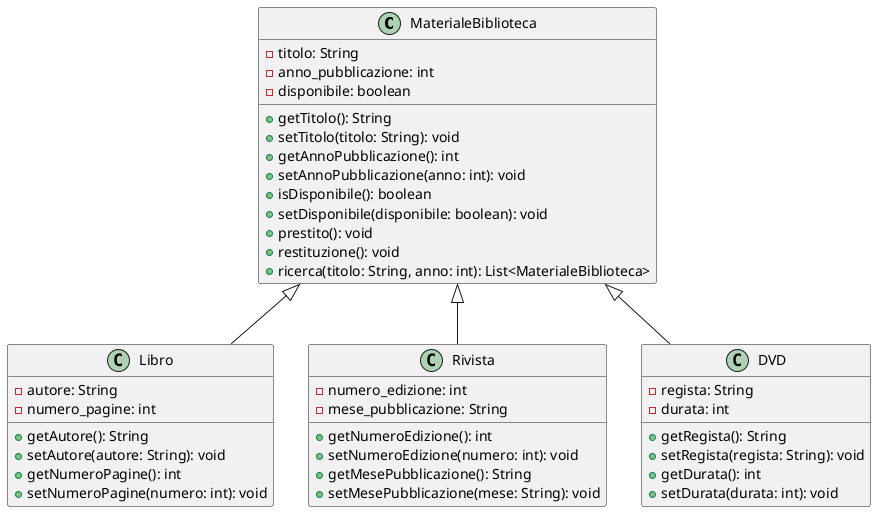 @startuml
class MaterialeBiblioteca {
    - titolo: String
    - anno_pubblicazione: int
    - disponibile: boolean

    + getTitolo(): String
    + setTitolo(titolo: String): void
    + getAnnoPubblicazione(): int
    + setAnnoPubblicazione(anno: int): void
    + isDisponibile(): boolean
    + setDisponibile(disponibile: boolean): void
    + prestito(): void
    + restituzione(): void
    + ricerca(titolo: String, anno: int): List<MaterialeBiblioteca>
}

class Libro {
    - autore: String
    - numero_pagine: int

    + getAutore(): String
    + setAutore(autore: String): void
    + getNumeroPagine(): int
    + setNumeroPagine(numero: int): void
}

class Rivista {
    - numero_edizione: int
    - mese_pubblicazione: String

    + getNumeroEdizione(): int
    + setNumeroEdizione(numero: int): void
    + getMesePubblicazione(): String
    + setMesePubblicazione(mese: String): void
}

class DVD {
    - regista: String
    - durata: int

    + getRegista(): String
    + setRegista(regista: String): void
    + getDurata(): int
    + setDurata(durata: int): void
}


MaterialeBiblioteca  <|-- Libro
MaterialeBiblioteca  <|--  Rivista
MaterialeBiblioteca  <|--  DVD

@enduml